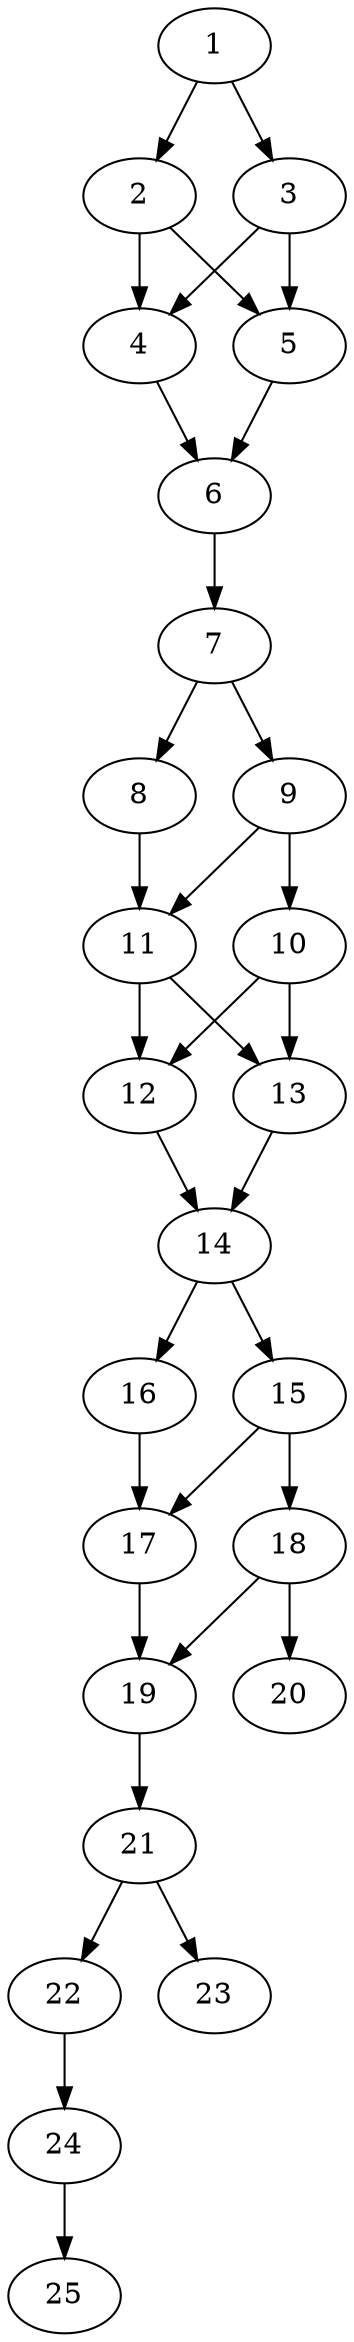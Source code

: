 // DAG automatically generated by daggen at Thu Oct  3 14:00:40 2019
// ./daggen --dot -n 25 --ccr 0.4 --fat 0.3 --regular 0.5 --density 0.7 --mindata 5242880 --maxdata 52428800 
digraph G {
  1 [size="79024640", alpha="0.09", expect_size="31609856"] 
  1 -> 2 [size ="31609856"]
  1 -> 3 [size ="31609856"]
  2 [size="88327680", alpha="0.17", expect_size="35331072"] 
  2 -> 4 [size ="35331072"]
  2 -> 5 [size ="35331072"]
  3 [size="23316480", alpha="0.05", expect_size="9326592"] 
  3 -> 4 [size ="9326592"]
  3 -> 5 [size ="9326592"]
  4 [size="27125760", alpha="0.02", expect_size="10850304"] 
  4 -> 6 [size ="10850304"]
  5 [size="24506880", alpha="0.05", expect_size="9802752"] 
  5 -> 6 [size ="9802752"]
  6 [size="78545920", alpha="0.03", expect_size="31418368"] 
  6 -> 7 [size ="31418368"]
  7 [size="101734400", alpha="0.13", expect_size="40693760"] 
  7 -> 8 [size ="40693760"]
  7 -> 9 [size ="40693760"]
  8 [size="92725760", alpha="0.02", expect_size="37090304"] 
  8 -> 11 [size ="37090304"]
  9 [size="85923840", alpha="0.20", expect_size="34369536"] 
  9 -> 10 [size ="34369536"]
  9 -> 11 [size ="34369536"]
  10 [size="94722560", alpha="0.00", expect_size="37889024"] 
  10 -> 12 [size ="37889024"]
  10 -> 13 [size ="37889024"]
  11 [size="108418560", alpha="0.04", expect_size="43367424"] 
  11 -> 12 [size ="43367424"]
  11 -> 13 [size ="43367424"]
  12 [size="43448320", alpha="0.19", expect_size="17379328"] 
  12 -> 14 [size ="17379328"]
  13 [size="27604480", alpha="0.06", expect_size="11041792"] 
  13 -> 14 [size ="11041792"]
  14 [size="55961600", alpha="0.15", expect_size="22384640"] 
  14 -> 15 [size ="22384640"]
  14 -> 16 [size ="22384640"]
  15 [size="65428480", alpha="0.20", expect_size="26171392"] 
  15 -> 17 [size ="26171392"]
  15 -> 18 [size ="26171392"]
  16 [size="92247040", alpha="0.18", expect_size="36898816"] 
  16 -> 17 [size ="36898816"]
  17 [size="110364160", alpha="0.01", expect_size="44145664"] 
  17 -> 19 [size ="44145664"]
  18 [size="70059520", alpha="0.04", expect_size="28023808"] 
  18 -> 19 [size ="28023808"]
  18 -> 20 [size ="28023808"]
  19 [size="80000000", alpha="0.18", expect_size="32000000"] 
  19 -> 21 [size ="32000000"]
  20 [size="77125120", alpha="0.03", expect_size="30850048"] 
  21 [size="79587840", alpha="0.19", expect_size="31835136"] 
  21 -> 22 [size ="31835136"]
  21 -> 23 [size ="31835136"]
  22 [size="103621120", alpha="0.07", expect_size="41448448"] 
  22 -> 24 [size ="41448448"]
  23 [size="97454080", alpha="0.18", expect_size="38981632"] 
  24 [size="17139200", alpha="0.10", expect_size="6855680"] 
  24 -> 25 [size ="6855680"]
  25 [size="104074240", alpha="0.05", expect_size="41629696"] 
}

